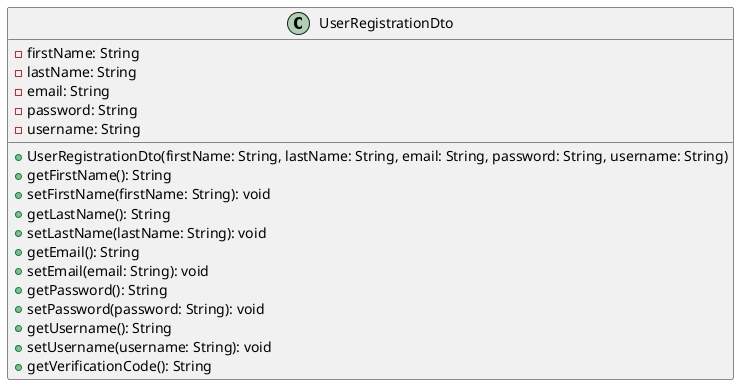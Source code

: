 @startuml
class UserRegistrationDto [[java:edu.sru.thangiah.web.dto.UserRegistrationDto]] {
	-firstName: String
	-lastName: String
	-email: String
	-password: String
	-username: String
	+UserRegistrationDto(firstName: String, lastName: String, email: String, password: String, username: String)
	+getFirstName(): String
	+setFirstName(firstName: String): void
	+getLastName(): String
	+setLastName(lastName: String): void
	+getEmail(): String
	+setEmail(email: String): void
	+getPassword(): String
	+setPassword(password: String): void
	+getUsername(): String
	+setUsername(username: String): void
	+getVerificationCode(): String
}
@enduml